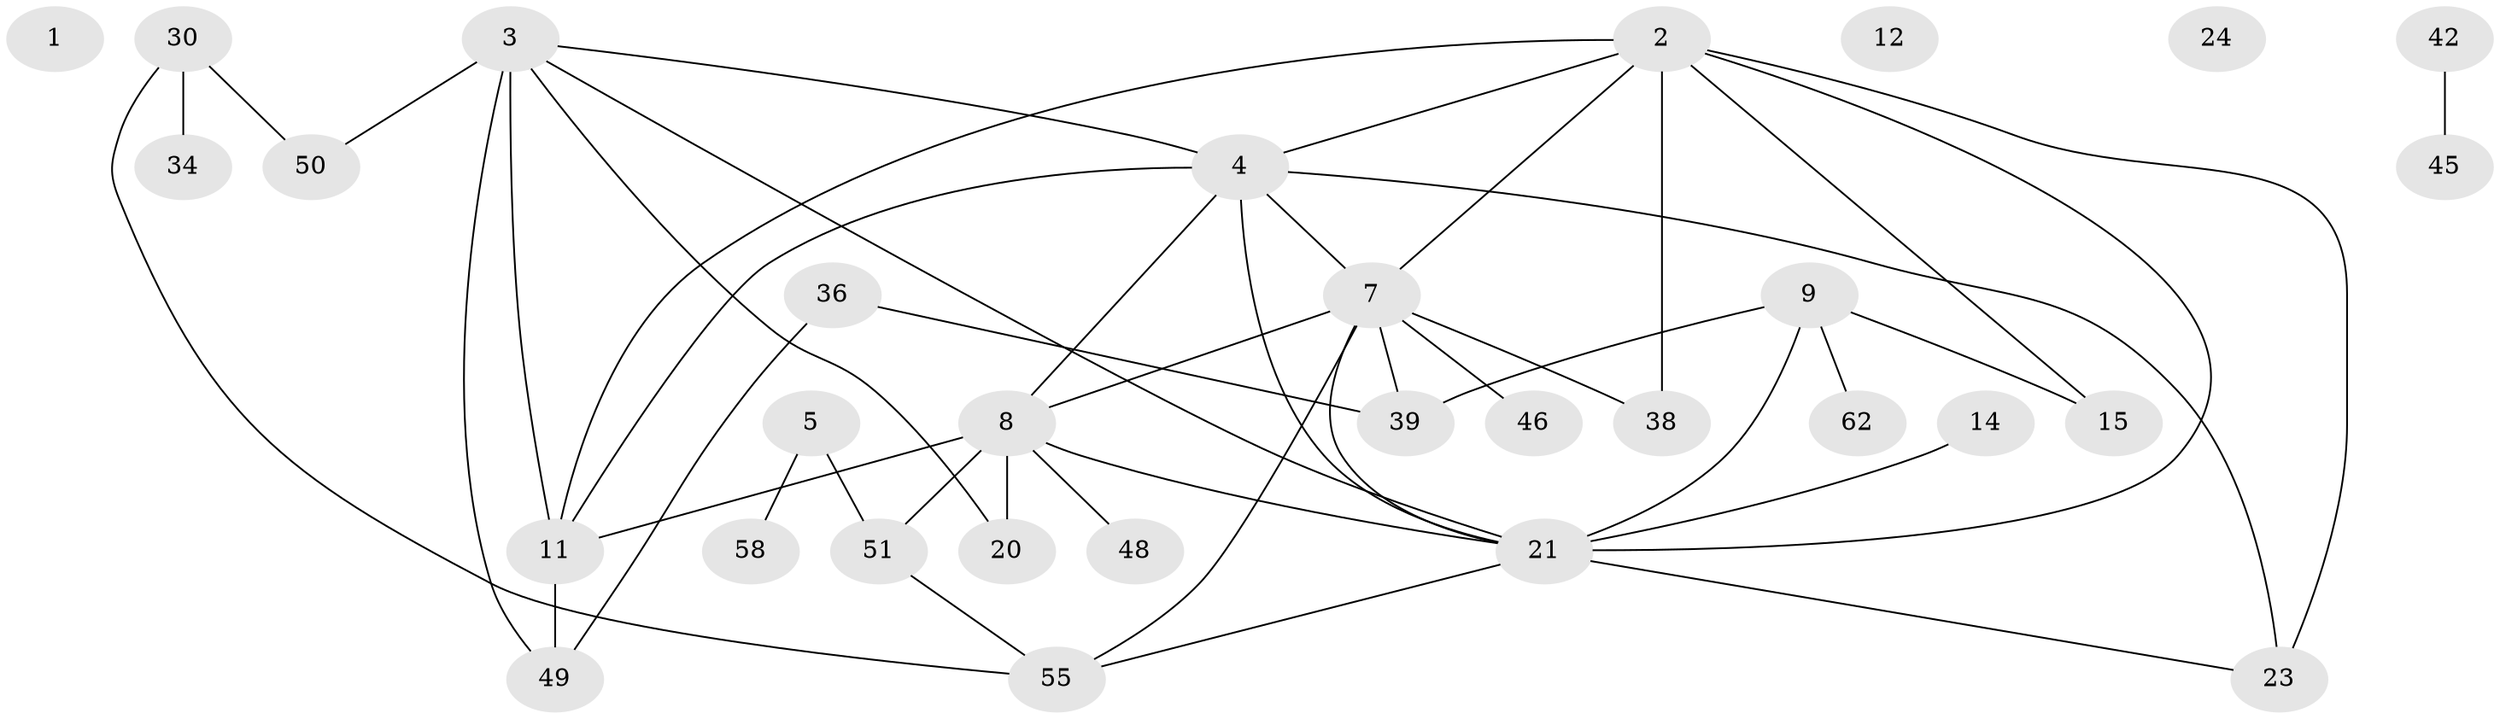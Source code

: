 // original degree distribution, {0: 0.016129032258064516, 3: 0.22580645161290322, 4: 0.14516129032258066, 2: 0.27419354838709675, 5: 0.03225806451612903, 7: 0.04838709677419355, 1: 0.24193548387096775, 6: 0.016129032258064516}
// Generated by graph-tools (version 1.1) at 2025/13/03/09/25 04:13:04]
// undirected, 31 vertices, 46 edges
graph export_dot {
graph [start="1"]
  node [color=gray90,style=filled];
  1;
  2 [super="+10+41+56"];
  3 [super="+17+18+28+31"];
  4 [super="+6+16+40+60"];
  5 [super="+19+47"];
  7 [super="+22+33+44"];
  8 [super="+27+61"];
  9 [super="+13+37"];
  11 [super="+43+59"];
  12 [super="+32"];
  14 [super="+35"];
  15;
  20 [super="+54+57"];
  21 [super="+26+29+52+53"];
  23;
  24 [super="+25"];
  30;
  34;
  36;
  38;
  39;
  42;
  45;
  46;
  48;
  49;
  50;
  51;
  55;
  58;
  62;
  2 -- 38;
  2 -- 23;
  2 -- 21 [weight=2];
  2 -- 7;
  2 -- 11;
  2 -- 15;
  2 -- 4 [weight=2];
  3 -- 11;
  3 -- 49;
  3 -- 50;
  3 -- 4;
  3 -- 20;
  3 -- 21;
  4 -- 7;
  4 -- 23;
  4 -- 11 [weight=2];
  4 -- 21;
  4 -- 8;
  5 -- 58;
  5 -- 51;
  7 -- 55;
  7 -- 39;
  7 -- 38;
  7 -- 46;
  7 -- 8;
  7 -- 21;
  8 -- 51;
  8 -- 48;
  8 -- 20 [weight=2];
  8 -- 11;
  8 -- 21;
  9 -- 15;
  9 -- 21;
  9 -- 62;
  9 -- 39;
  11 -- 49;
  14 -- 21;
  21 -- 55;
  21 -- 23;
  30 -- 34;
  30 -- 50;
  30 -- 55;
  36 -- 39;
  36 -- 49;
  42 -- 45;
  51 -- 55;
}
